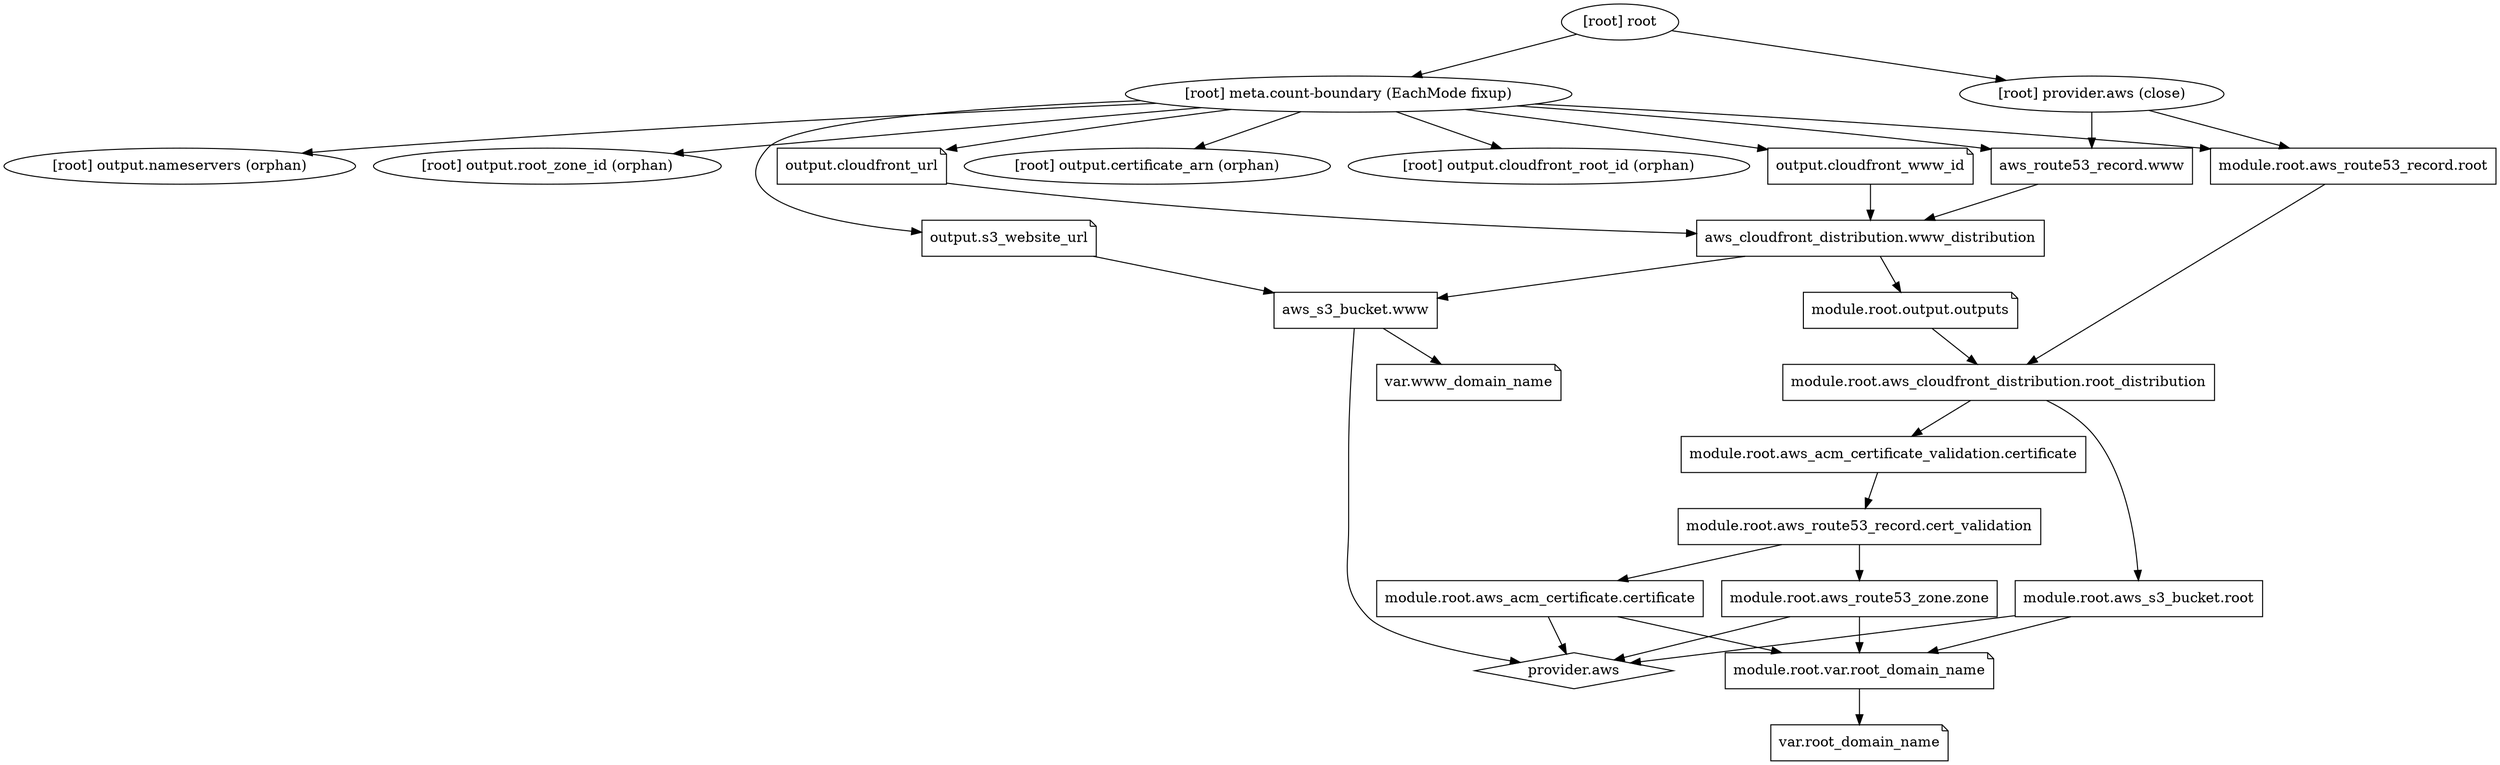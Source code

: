 digraph {
	compound = "true"
	newrank = "true"
	subgraph "root" {
		"[root] aws_cloudfront_distribution.www_distribution" [label = "aws_cloudfront_distribution.www_distribution", shape = "box"]
		"[root] aws_route53_record.www" [label = "aws_route53_record.www", shape = "box"]
		"[root] aws_s3_bucket.www" [label = "aws_s3_bucket.www", shape = "box"]
		"[root] module.root.aws_acm_certificate.certificate" [label = "module.root.aws_acm_certificate.certificate", shape = "box"]
		"[root] module.root.aws_acm_certificate_validation.certificate" [label = "module.root.aws_acm_certificate_validation.certificate", shape = "box"]
		"[root] module.root.aws_cloudfront_distribution.root_distribution" [label = "module.root.aws_cloudfront_distribution.root_distribution", shape = "box"]
		"[root] module.root.aws_route53_record.cert_validation" [label = "module.root.aws_route53_record.cert_validation", shape = "box"]
		"[root] module.root.aws_route53_record.root" [label = "module.root.aws_route53_record.root", shape = "box"]
		"[root] module.root.aws_route53_zone.zone" [label = "module.root.aws_route53_zone.zone", shape = "box"]
		"[root] module.root.aws_s3_bucket.root" [label = "module.root.aws_s3_bucket.root", shape = "box"]
		"[root] module.root.output.outputs" [label = "module.root.output.outputs", shape = "note"]
		"[root] module.root.var.root_domain_name" [label = "module.root.var.root_domain_name", shape = "note"]
		"[root] output.cloudfront_url" [label = "output.cloudfront_url", shape = "note"]
		"[root] output.cloudfront_www_id" [label = "output.cloudfront_www_id", shape = "note"]
		"[root] output.s3_website_url" [label = "output.s3_website_url", shape = "note"]
		"[root] provider.aws" [label = "provider.aws", shape = "diamond"]
		"[root] var.root_domain_name" [label = "var.root_domain_name", shape = "note"]
		"[root] var.www_domain_name" [label = "var.www_domain_name", shape = "note"]
		"[root] aws_cloudfront_distribution.www_distribution" -> "[root] aws_s3_bucket.www"
		"[root] aws_cloudfront_distribution.www_distribution" -> "[root] module.root.output.outputs"
		"[root] aws_route53_record.www" -> "[root] aws_cloudfront_distribution.www_distribution"
		"[root] aws_s3_bucket.www" -> "[root] provider.aws"
		"[root] aws_s3_bucket.www" -> "[root] var.www_domain_name"
		"[root] meta.count-boundary (EachMode fixup)" -> "[root] aws_route53_record.www"
		"[root] meta.count-boundary (EachMode fixup)" -> "[root] module.root.aws_route53_record.root"
		"[root] meta.count-boundary (EachMode fixup)" -> "[root] output.certificate_arn (orphan)"
		"[root] meta.count-boundary (EachMode fixup)" -> "[root] output.cloudfront_root_id (orphan)"
		"[root] meta.count-boundary (EachMode fixup)" -> "[root] output.cloudfront_url"
		"[root] meta.count-boundary (EachMode fixup)" -> "[root] output.cloudfront_www_id"
		"[root] meta.count-boundary (EachMode fixup)" -> "[root] output.nameservers (orphan)"
		"[root] meta.count-boundary (EachMode fixup)" -> "[root] output.root_zone_id (orphan)"
		"[root] meta.count-boundary (EachMode fixup)" -> "[root] output.s3_website_url"
		"[root] module.root.aws_acm_certificate.certificate" -> "[root] module.root.var.root_domain_name"
		"[root] module.root.aws_acm_certificate.certificate" -> "[root] provider.aws"
		"[root] module.root.aws_acm_certificate_validation.certificate" -> "[root] module.root.aws_route53_record.cert_validation"
		"[root] module.root.aws_cloudfront_distribution.root_distribution" -> "[root] module.root.aws_acm_certificate_validation.certificate"
		"[root] module.root.aws_cloudfront_distribution.root_distribution" -> "[root] module.root.aws_s3_bucket.root"
		"[root] module.root.aws_route53_record.cert_validation" -> "[root] module.root.aws_acm_certificate.certificate"
		"[root] module.root.aws_route53_record.cert_validation" -> "[root] module.root.aws_route53_zone.zone"
		"[root] module.root.aws_route53_record.root" -> "[root] module.root.aws_cloudfront_distribution.root_distribution"
		"[root] module.root.aws_route53_zone.zone" -> "[root] module.root.var.root_domain_name"
		"[root] module.root.aws_route53_zone.zone" -> "[root] provider.aws"
		"[root] module.root.aws_s3_bucket.root" -> "[root] module.root.var.root_domain_name"
		"[root] module.root.aws_s3_bucket.root" -> "[root] provider.aws"
		"[root] module.root.output.outputs" -> "[root] module.root.aws_cloudfront_distribution.root_distribution"
		"[root] module.root.var.root_domain_name" -> "[root] var.root_domain_name"
		"[root] output.cloudfront_url" -> "[root] aws_cloudfront_distribution.www_distribution"
		"[root] output.cloudfront_www_id" -> "[root] aws_cloudfront_distribution.www_distribution"
		"[root] output.s3_website_url" -> "[root] aws_s3_bucket.www"
		"[root] provider.aws (close)" -> "[root] aws_route53_record.www"
		"[root] provider.aws (close)" -> "[root] module.root.aws_route53_record.root"
		"[root] root" -> "[root] meta.count-boundary (EachMode fixup)"
		"[root] root" -> "[root] provider.aws (close)"
	}
}

